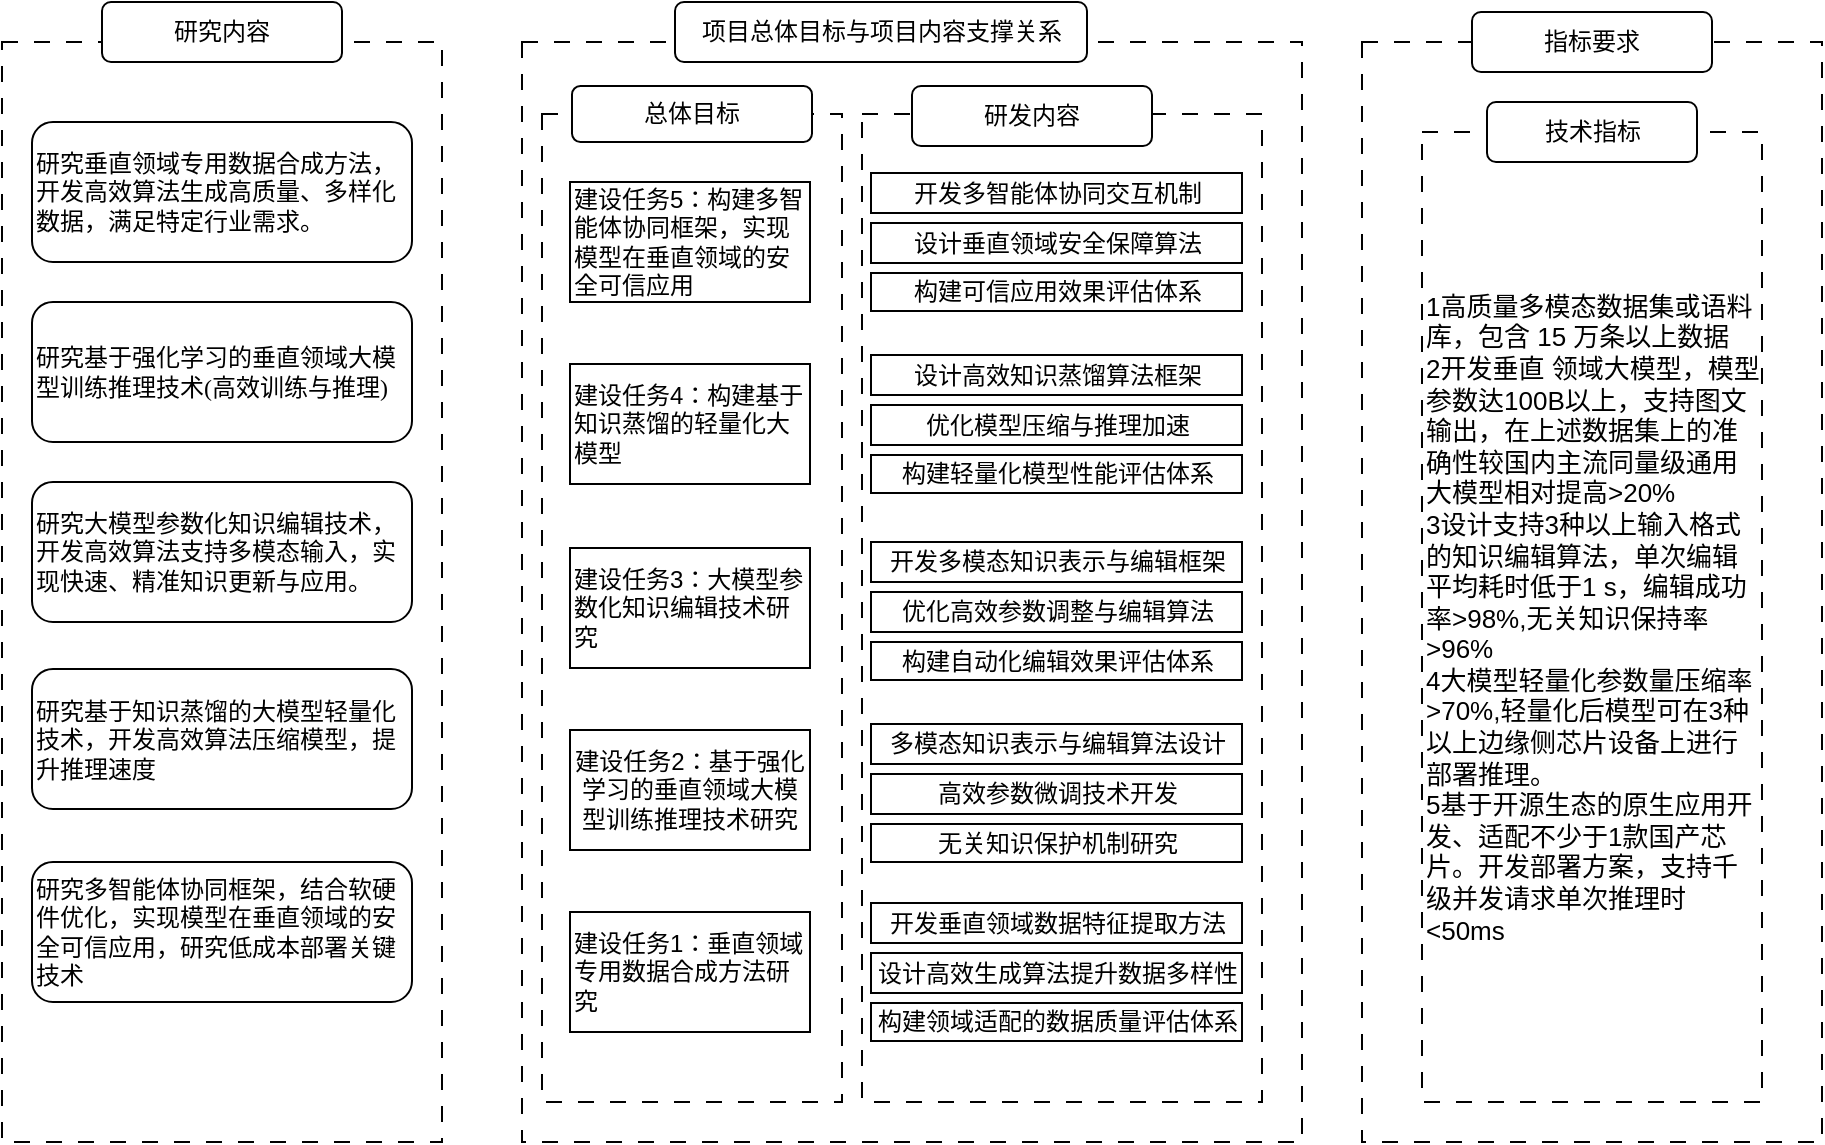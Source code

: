 <mxfile version="27.0.9">
  <diagram name="第 1 页" id="F027SMsJTFM74x5GezIm">
    <mxGraphModel dx="1773" dy="955" grid="1" gridSize="10" guides="1" tooltips="1" connect="1" arrows="1" fold="1" page="1" pageScale="1" pageWidth="827" pageHeight="1169" math="0" shadow="0">
      <root>
        <mxCell id="0" />
        <mxCell id="1" parent="0" />
        <mxCell id="N_A7d5xoTMJD2YQomuYe-1" value="" style="rounded=0;whiteSpace=wrap;html=1;dashed=1;dashPattern=8 8;" parent="1" vertex="1">
          <mxGeometry x="40" y="90" width="220" height="550" as="geometry" />
        </mxCell>
        <mxCell id="N_A7d5xoTMJD2YQomuYe-3" value="研究内容" style="rounded=1;whiteSpace=wrap;html=1;" parent="1" vertex="1">
          <mxGeometry x="90" y="70" width="120" height="30" as="geometry" />
        </mxCell>
        <mxCell id="N_A7d5xoTMJD2YQomuYe-6" value="&lt;font face=&quot;仿宋_GB2312&quot;&gt;研究垂直领域专用数据合成方法，开发高效算法生成高质量、多样化数据，满足特定行业需求。&lt;/font&gt;" style="rounded=1;whiteSpace=wrap;html=1;align=left;" parent="1" vertex="1">
          <mxGeometry x="55" y="130" width="190" height="70" as="geometry" />
        </mxCell>
        <mxCell id="N_A7d5xoTMJD2YQomuYe-8" value="" style="rounded=0;whiteSpace=wrap;html=1;dashed=1;dashPattern=8 8;" parent="1" vertex="1">
          <mxGeometry x="300" y="90" width="390" height="550" as="geometry" />
        </mxCell>
        <mxCell id="LAS8z6Q6NvDMIxIK87Sg-38" value="" style="rounded=0;whiteSpace=wrap;html=1;dashed=1;dashPattern=8 8;" vertex="1" parent="1">
          <mxGeometry x="470" y="126" width="200" height="494" as="geometry" />
        </mxCell>
        <mxCell id="N_A7d5xoTMJD2YQomuYe-9" value="项目总体目标与项目内容支撑关系" style="rounded=1;whiteSpace=wrap;html=1;" parent="1" vertex="1">
          <mxGeometry x="376.5" y="70" width="206" height="30" as="geometry" />
        </mxCell>
        <mxCell id="N_A7d5xoTMJD2YQomuYe-10" value="" style="rounded=0;whiteSpace=wrap;html=1;dashed=1;dashPattern=8 8;" parent="1" vertex="1">
          <mxGeometry x="310" y="126" width="150" height="494" as="geometry" />
        </mxCell>
        <mxCell id="N_A7d5xoTMJD2YQomuYe-12" value="建设任务1：垂直领域专用数据合成方法研究" style="rounded=0;whiteSpace=wrap;html=1;align=left;" parent="1" vertex="1">
          <mxGeometry x="324" y="525" width="120" height="60" as="geometry" />
        </mxCell>
        <mxCell id="N_A7d5xoTMJD2YQomuYe-14" value="建设任务2：基于强化学习的垂直领域大模型训练推理技术研究" style="rounded=0;whiteSpace=wrap;html=1;" parent="1" vertex="1">
          <mxGeometry x="324" y="434" width="120" height="60" as="geometry" />
        </mxCell>
        <mxCell id="N_A7d5xoTMJD2YQomuYe-15" value="建设任务3：大模型参数化知识编辑技术研究" style="rounded=0;whiteSpace=wrap;html=1;align=left;" parent="1" vertex="1">
          <mxGeometry x="324" y="343" width="120" height="60" as="geometry" />
        </mxCell>
        <mxCell id="N_A7d5xoTMJD2YQomuYe-16" value="建设任务4：构建基于知识蒸馏的轻量化大模型" style="rounded=0;whiteSpace=wrap;html=1;align=left;" parent="1" vertex="1">
          <mxGeometry x="324" y="251" width="120" height="60" as="geometry" />
        </mxCell>
        <mxCell id="N_A7d5xoTMJD2YQomuYe-17" value="建设任务5：构建多智能体协同框架，实现模型在垂直领域的安全可信应用" style="rounded=0;whiteSpace=wrap;html=1;align=left;" parent="1" vertex="1">
          <mxGeometry x="324" y="160" width="120" height="60" as="geometry" />
        </mxCell>
        <mxCell id="N_A7d5xoTMJD2YQomuYe-19" value="总体目标" style="rounded=1;whiteSpace=wrap;html=1;" parent="1" vertex="1">
          <mxGeometry x="325" y="112" width="120" height="28" as="geometry" />
        </mxCell>
        <mxCell id="N_A7d5xoTMJD2YQomuYe-22" value="研发内容" style="rounded=1;whiteSpace=wrap;html=1;" parent="1" vertex="1">
          <mxGeometry x="495" y="112" width="120" height="30" as="geometry" />
        </mxCell>
        <mxCell id="N_A7d5xoTMJD2YQomuYe-23" value="&lt;p style=&quot;white-space-collapse: preserve;&quot; dir=&quot;auto&quot;&gt;开发多模态知识表示与编辑框架&lt;/p&gt;" style="rounded=0;whiteSpace=wrap;html=1;" parent="1" vertex="1">
          <mxGeometry x="474.5" y="340" width="185.5" height="20" as="geometry" />
        </mxCell>
        <mxCell id="N_A7d5xoTMJD2YQomuYe-24" value="&lt;p style=&quot;white-space-collapse: preserve;&quot; dir=&quot;auto&quot;&gt;优化高效参数调整与编辑算法&lt;/p&gt;" style="rounded=0;whiteSpace=wrap;html=1;" parent="1" vertex="1">
          <mxGeometry x="474.5" y="365" width="185.5" height="20" as="geometry" />
        </mxCell>
        <mxCell id="N_A7d5xoTMJD2YQomuYe-25" value="&lt;p style=&quot;white-space-collapse: preserve;&quot; dir=&quot;auto&quot;&gt;构建自动化编辑效果评估体系&lt;/p&gt;" style="rounded=0;whiteSpace=wrap;html=1;" parent="1" vertex="1">
          <mxGeometry x="474.5" y="390" width="185.5" height="19" as="geometry" />
        </mxCell>
        <mxCell id="N_A7d5xoTMJD2YQomuYe-26" value="" style="rounded=0;whiteSpace=wrap;html=1;dashed=1;dashPattern=8 8;" parent="1" vertex="1">
          <mxGeometry x="720" y="90" width="230" height="550" as="geometry" />
        </mxCell>
        <mxCell id="N_A7d5xoTMJD2YQomuYe-27" value="指标要求" style="rounded=1;whiteSpace=wrap;html=1;" parent="1" vertex="1">
          <mxGeometry x="775" y="75" width="120" height="30" as="geometry" />
        </mxCell>
        <mxCell id="N_A7d5xoTMJD2YQomuYe-28" value="&lt;font style=&quot;font-size: 13px;&quot;&gt;&lt;span style=&quot;background-color: transparent; color: light-dark(rgb(0, 0, 0), rgb(255, 255, 255));&quot;&gt;1高质量多模态数据集或语料库，包含 15 万条以上数据&lt;/span&gt;&lt;br&gt;&lt;span style=&quot;background-color: transparent; color: light-dark(rgb(0, 0, 0), rgb(255, 255, 255));&quot;&gt;2开发垂直 领域大模型，模型参数达100B以上，支持图文输出，在上述数据集上的准确性较国内主流同量级通用大模型相对提高&amp;gt;20%&lt;/span&gt;&lt;br&gt;&lt;span style=&quot;background-color: transparent; color: light-dark(rgb(0, 0, 0), rgb(255, 255, 255));&quot;&gt;3设计支持3种以上输入格式的知识编辑算法，单次编辑平均耗时低于1 s，编辑成功率&amp;gt;98%,无关知识保持率&amp;gt;96%&lt;/span&gt;&lt;br&gt;&lt;span style=&quot;background-color: transparent; color: light-dark(rgb(0, 0, 0), rgb(255, 255, 255));&quot;&gt;4大模型轻量化参数量压缩率&amp;gt;70%,轻量化后模型可在3种以上边缘侧芯片设备上进行部署推理。&lt;/span&gt;&lt;br&gt;&lt;span style=&quot;background-color: transparent; color: light-dark(rgb(0, 0, 0), rgb(255, 255, 255));&quot;&gt;5基于开源生态的原生应用开发、适配不少于1款国产芯片。开发部署方案，支持千级并发请求单次推理时&amp;lt;50ms&lt;/span&gt;&lt;/font&gt;" style="rounded=0;whiteSpace=wrap;html=1;dashed=1;dashPattern=8 8;align=left;" parent="1" vertex="1">
          <mxGeometry x="750" y="135" width="170" height="485" as="geometry" />
        </mxCell>
        <mxCell id="N_A7d5xoTMJD2YQomuYe-29" value="技术指标" style="rounded=1;whiteSpace=wrap;html=1;" parent="1" vertex="1">
          <mxGeometry x="782.5" y="120" width="105" height="30" as="geometry" />
        </mxCell>
        <mxCell id="LAS8z6Q6NvDMIxIK87Sg-8" value="&lt;font face=&quot;仿宋_GB2312&quot;&gt;研究基于强化学习的垂直领域大模型训练推理技术(高效训练与推理)&lt;/font&gt;" style="rounded=1;whiteSpace=wrap;html=1;align=left;" vertex="1" parent="1">
          <mxGeometry x="55" y="220" width="190" height="70" as="geometry" />
        </mxCell>
        <mxCell id="LAS8z6Q6NvDMIxIK87Sg-9" value="&lt;font face=&quot;仿宋_GB2312&quot;&gt;研究大模型参数化知识编辑技术，开发高效算法支持多模态输入，实现快速、精准知识更新与应用。&lt;/font&gt;" style="rounded=1;whiteSpace=wrap;html=1;align=left;" vertex="1" parent="1">
          <mxGeometry x="55" y="310" width="190" height="70" as="geometry" />
        </mxCell>
        <mxCell id="LAS8z6Q6NvDMIxIK87Sg-10" value="&lt;font face=&quot;仿宋_GB2312&quot;&gt;研究基于知识蒸馏的大模型轻量化技术，开发高效算法压缩模型，提升推理速度&lt;/font&gt;" style="rounded=1;whiteSpace=wrap;html=1;align=left;" vertex="1" parent="1">
          <mxGeometry x="55" y="403.5" width="190" height="70" as="geometry" />
        </mxCell>
        <mxCell id="LAS8z6Q6NvDMIxIK87Sg-11" value="&lt;font face=&quot;仿宋_GB2312&quot;&gt;研究多智能体协同框架，结合软硬件优化，实现模型在垂直领域的安全可信应用，研究低成本部署关键技术&lt;/font&gt;" style="rounded=1;whiteSpace=wrap;html=1;align=left;" vertex="1" parent="1">
          <mxGeometry x="55" y="500" width="190" height="70" as="geometry" />
        </mxCell>
        <mxCell id="LAS8z6Q6NvDMIxIK87Sg-16" value="多模态知识表示与编辑算法设计" style="rounded=0;whiteSpace=wrap;html=1;" vertex="1" parent="1">
          <mxGeometry x="474.5" y="431" width="185.5" height="20" as="geometry" />
        </mxCell>
        <mxCell id="LAS8z6Q6NvDMIxIK87Sg-17" value="高效参数微调技术开发" style="rounded=0;whiteSpace=wrap;html=1;" vertex="1" parent="1">
          <mxGeometry x="474.5" y="456" width="185.5" height="20" as="geometry" />
        </mxCell>
        <mxCell id="LAS8z6Q6NvDMIxIK87Sg-18" value="无关知识保护机制研究" style="rounded=0;whiteSpace=wrap;html=1;" vertex="1" parent="1">
          <mxGeometry x="474.5" y="481" width="185.5" height="19" as="geometry" />
        </mxCell>
        <mxCell id="LAS8z6Q6NvDMIxIK87Sg-19" value="&lt;p style=&quot;white-space-collapse: preserve;&quot; dir=&quot;auto&quot;&gt;开发垂直领域数据特征提取方法&lt;/p&gt;" style="rounded=0;whiteSpace=wrap;html=1;" vertex="1" parent="1">
          <mxGeometry x="474.5" y="520.5" width="185.5" height="20" as="geometry" />
        </mxCell>
        <mxCell id="LAS8z6Q6NvDMIxIK87Sg-20" value="&lt;p style=&quot;white-space-collapse: preserve;&quot; dir=&quot;auto&quot;&gt;设计高效生成算法提升数据多样性&lt;/p&gt;" style="rounded=0;whiteSpace=wrap;html=1;" vertex="1" parent="1">
          <mxGeometry x="474.5" y="545.5" width="185.5" height="20" as="geometry" />
        </mxCell>
        <mxCell id="LAS8z6Q6NvDMIxIK87Sg-21" value="&lt;p style=&quot;white-space-collapse: preserve;&quot; dir=&quot;auto&quot;&gt;构建领域适配的数据质量评估体系&lt;/p&gt;" style="rounded=0;whiteSpace=wrap;html=1;" vertex="1" parent="1">
          <mxGeometry x="474.5" y="570.5" width="185.5" height="19" as="geometry" />
        </mxCell>
        <mxCell id="LAS8z6Q6NvDMIxIK87Sg-28" value="&lt;p style=&quot;white-space-collapse: preserve;&quot; dir=&quot;auto&quot;&gt;设计高效知识蒸馏算法框架&lt;/p&gt;" style="rounded=0;whiteSpace=wrap;html=1;" vertex="1" parent="1">
          <mxGeometry x="474.5" y="246.5" width="185.5" height="20" as="geometry" />
        </mxCell>
        <mxCell id="LAS8z6Q6NvDMIxIK87Sg-29" value="&lt;p style=&quot;white-space-collapse: preserve;&quot; dir=&quot;auto&quot;&gt;优化模型压缩与推理加速&lt;/p&gt;" style="rounded=0;whiteSpace=wrap;html=1;" vertex="1" parent="1">
          <mxGeometry x="474.5" y="271.5" width="185.5" height="20" as="geometry" />
        </mxCell>
        <mxCell id="LAS8z6Q6NvDMIxIK87Sg-30" value="&lt;p style=&quot;white-space-collapse: preserve;&quot; dir=&quot;auto&quot;&gt;构建轻量化模型性能评估体系&lt;/p&gt;" style="rounded=0;whiteSpace=wrap;html=1;" vertex="1" parent="1">
          <mxGeometry x="474.5" y="296.5" width="185.5" height="19" as="geometry" />
        </mxCell>
        <mxCell id="LAS8z6Q6NvDMIxIK87Sg-34" value="&lt;p style=&quot;white-space-collapse: preserve;&quot; dir=&quot;auto&quot;&gt;开发多智能体协同交互机制&lt;/p&gt;" style="rounded=0;whiteSpace=wrap;html=1;" vertex="1" parent="1">
          <mxGeometry x="474.5" y="155.5" width="185.5" height="20" as="geometry" />
        </mxCell>
        <mxCell id="LAS8z6Q6NvDMIxIK87Sg-35" value="&lt;p style=&quot;white-space-collapse: preserve;&quot; dir=&quot;auto&quot;&gt;设计垂直领域安全保障算法&lt;/p&gt;" style="rounded=0;whiteSpace=wrap;html=1;" vertex="1" parent="1">
          <mxGeometry x="474.5" y="180.5" width="185.5" height="20" as="geometry" />
        </mxCell>
        <mxCell id="LAS8z6Q6NvDMIxIK87Sg-36" value="&lt;p style=&quot;white-space-collapse: preserve;&quot; dir=&quot;auto&quot;&gt;构建可信应用效果评估体系&lt;/p&gt;" style="rounded=0;whiteSpace=wrap;html=1;" vertex="1" parent="1">
          <mxGeometry x="474.5" y="205.5" width="185.5" height="19" as="geometry" />
        </mxCell>
      </root>
    </mxGraphModel>
  </diagram>
</mxfile>

